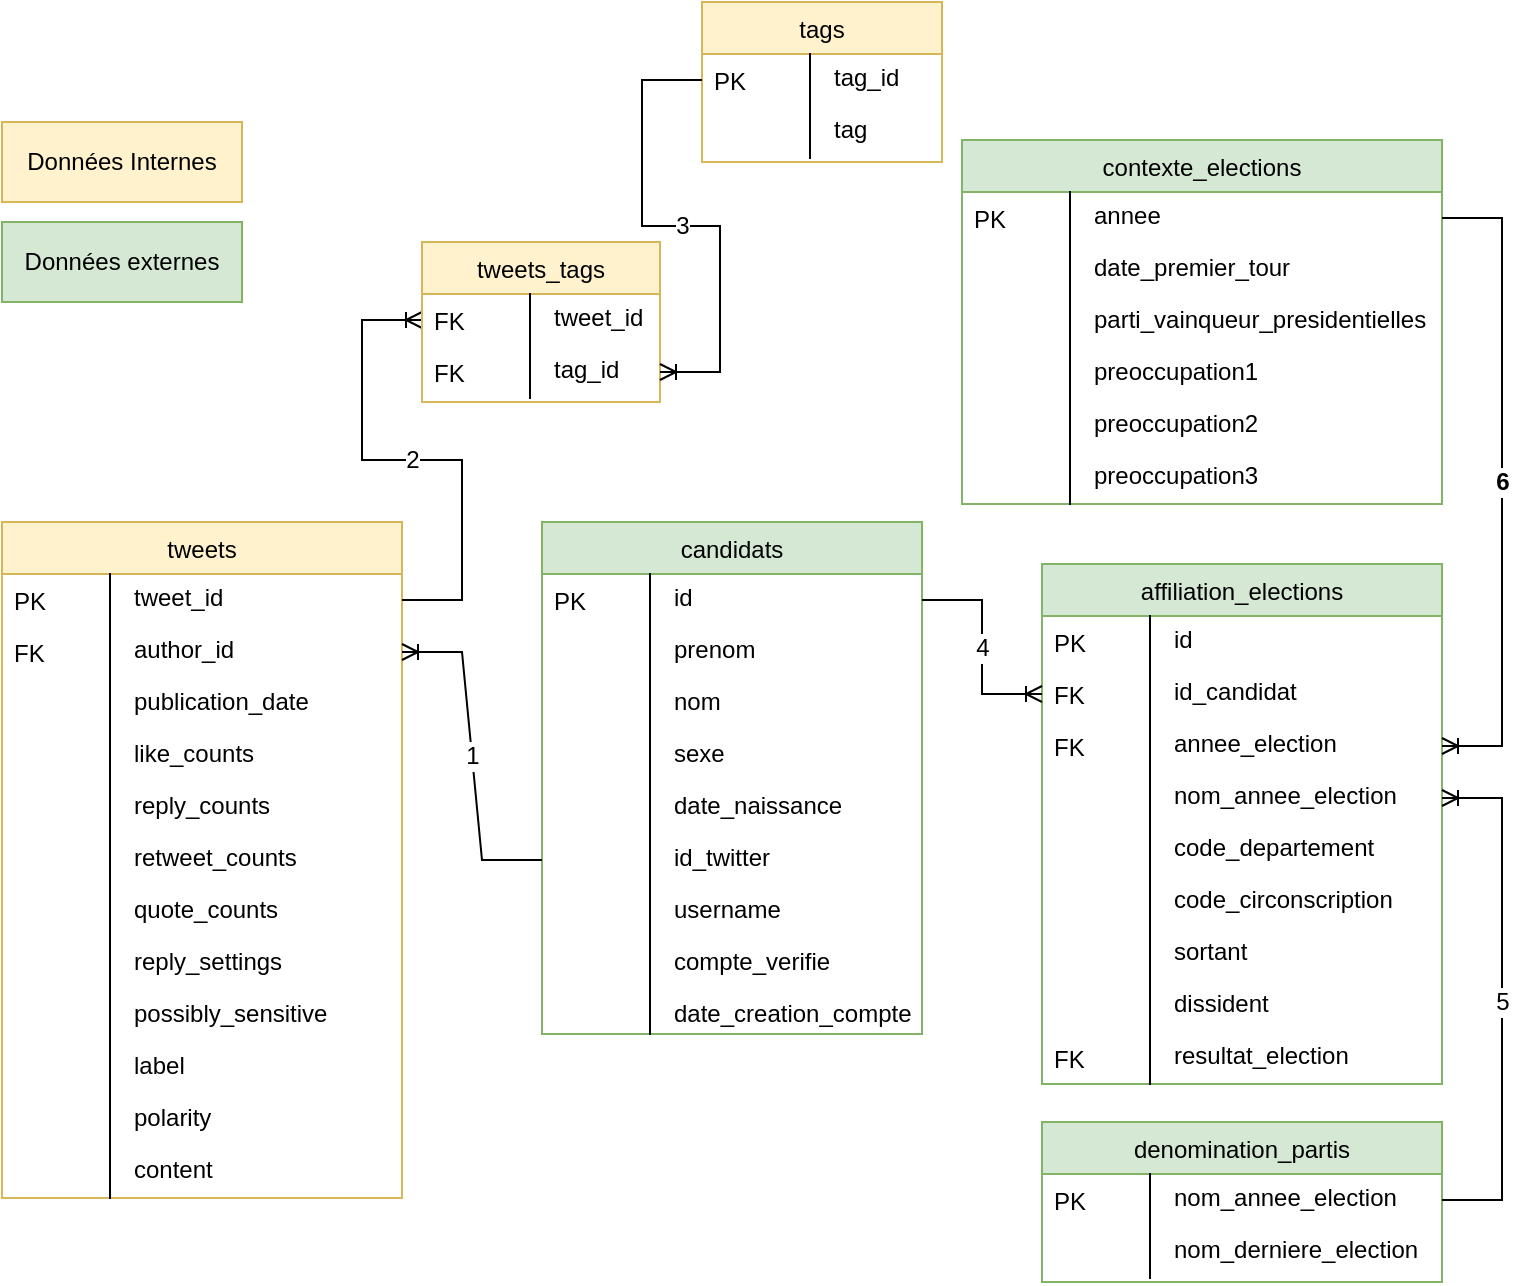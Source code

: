 <mxfile version="19.0.0" type="device"><diagram id="gZmpJJDGFXM-hv7QhCt9" name="Page-1"><mxGraphModel dx="1053" dy="1852" grid="1" gridSize="10" guides="1" tooltips="1" connect="1" arrows="1" fold="1" page="1" pageScale="1" pageWidth="827" pageHeight="1169" math="0" shadow="0"><root><mxCell id="0"/><mxCell id="1" parent="0"/><mxCell id="-HHAEvabnildJM7o3u7r-1" value="tweets" style="swimlane;fontStyle=0;childLayout=stackLayout;horizontal=1;startSize=26;fillColor=#fff2cc;horizontalStack=0;resizeParent=1;resizeLast=0;collapsible=1;marginBottom=0;swimlaneFillColor=default;align=center;strokeColor=#d6b656;" parent="1" vertex="1"><mxGeometry x="120" y="80" width="200" height="338" as="geometry"/></mxCell><mxCell id="-HHAEvabnildJM7o3u7r-2" value="tweet_id" style="shape=partialRectangle;top=0;left=0;right=0;bottom=0;align=left;verticalAlign=top;spacingTop=-2;fillColor=none;spacingLeft=64;spacingRight=4;overflow=hidden;rotatable=0;points=[[0,0.5],[1,0.5]];portConstraint=eastwest;dropTarget=0;" parent="-HHAEvabnildJM7o3u7r-1" vertex="1"><mxGeometry y="26" width="200" height="26" as="geometry"/></mxCell><mxCell id="-HHAEvabnildJM7o3u7r-3" value="PK" style="shape=partialRectangle;top=0;left=0;bottom=0;fillColor=none;align=left;verticalAlign=middle;spacingLeft=4;spacingRight=4;overflow=hidden;rotatable=180;points=[];portConstraint=eastwest;part=1;" parent="-HHAEvabnildJM7o3u7r-2" vertex="1" connectable="0"><mxGeometry width="54" height="26" as="geometry"/></mxCell><mxCell id="-HHAEvabnildJM7o3u7r-4" value="author_id" style="shape=partialRectangle;top=0;left=0;right=0;bottom=0;align=left;verticalAlign=top;spacingTop=-2;fillColor=none;spacingLeft=64;spacingRight=4;overflow=hidden;rotatable=0;points=[[0,0.5],[1,0.5]];portConstraint=eastwest;dropTarget=0;" parent="-HHAEvabnildJM7o3u7r-1" vertex="1"><mxGeometry y="52" width="200" height="26" as="geometry"/></mxCell><mxCell id="-HHAEvabnildJM7o3u7r-5" value="FK" style="shape=partialRectangle;top=0;left=0;bottom=0;fillColor=none;align=left;verticalAlign=middle;spacingLeft=4;spacingRight=4;overflow=hidden;rotatable=180;points=[];portConstraint=eastwest;part=1;" parent="-HHAEvabnildJM7o3u7r-4" vertex="1" connectable="0"><mxGeometry width="54" height="26" as="geometry"/></mxCell><mxCell id="-HHAEvabnildJM7o3u7r-6" value="publication_date" style="shape=partialRectangle;top=0;left=0;right=0;bottom=0;align=left;verticalAlign=top;spacingTop=-2;fillColor=none;spacingLeft=64;spacingRight=4;overflow=hidden;rotatable=0;points=[[0,0.5],[1,0.5]];portConstraint=eastwest;dropTarget=0;" parent="-HHAEvabnildJM7o3u7r-1" vertex="1"><mxGeometry y="78" width="200" height="26" as="geometry"/></mxCell><mxCell id="-HHAEvabnildJM7o3u7r-7" value="" style="shape=partialRectangle;top=0;left=0;bottom=0;fillColor=none;align=left;verticalAlign=middle;spacingLeft=4;spacingRight=4;overflow=hidden;rotatable=180;points=[];portConstraint=eastwest;part=1;" parent="-HHAEvabnildJM7o3u7r-6" vertex="1" connectable="0"><mxGeometry width="54" height="26" as="geometry"/></mxCell><mxCell id="-HHAEvabnildJM7o3u7r-8" value="like_counts" style="shape=partialRectangle;top=0;left=0;right=0;bottom=0;align=left;verticalAlign=top;spacingTop=-2;fillColor=none;spacingLeft=64;spacingRight=4;overflow=hidden;rotatable=0;points=[[0,0.5],[1,0.5]];portConstraint=eastwest;dropTarget=0;" parent="-HHAEvabnildJM7o3u7r-1" vertex="1"><mxGeometry y="104" width="200" height="26" as="geometry"/></mxCell><mxCell id="-HHAEvabnildJM7o3u7r-9" value="" style="shape=partialRectangle;top=0;left=0;bottom=0;fillColor=none;align=left;verticalAlign=middle;spacingLeft=4;spacingRight=4;overflow=hidden;rotatable=180;points=[];portConstraint=eastwest;part=1;" parent="-HHAEvabnildJM7o3u7r-8" vertex="1" connectable="0"><mxGeometry width="54" height="26" as="geometry"/></mxCell><mxCell id="-HHAEvabnildJM7o3u7r-10" value="reply_counts" style="shape=partialRectangle;top=0;left=0;right=0;bottom=0;align=left;verticalAlign=top;spacingTop=-2;fillColor=none;spacingLeft=64;spacingRight=4;overflow=hidden;rotatable=0;points=[[0,0.5],[1,0.5]];portConstraint=eastwest;dropTarget=0;" parent="-HHAEvabnildJM7o3u7r-1" vertex="1"><mxGeometry y="130" width="200" height="26" as="geometry"/></mxCell><mxCell id="-HHAEvabnildJM7o3u7r-11" value="" style="shape=partialRectangle;top=0;left=0;bottom=0;fillColor=none;align=left;verticalAlign=middle;spacingLeft=4;spacingRight=4;overflow=hidden;rotatable=180;points=[];portConstraint=eastwest;part=1;" parent="-HHAEvabnildJM7o3u7r-10" vertex="1" connectable="0"><mxGeometry width="54" height="26" as="geometry"/></mxCell><mxCell id="-HHAEvabnildJM7o3u7r-12" value="retweet_counts" style="shape=partialRectangle;top=0;left=0;right=0;bottom=0;align=left;verticalAlign=top;spacingTop=-2;fillColor=none;spacingLeft=64;spacingRight=4;overflow=hidden;rotatable=0;points=[[0,0.5],[1,0.5]];portConstraint=eastwest;dropTarget=0;" parent="-HHAEvabnildJM7o3u7r-1" vertex="1"><mxGeometry y="156" width="200" height="26" as="geometry"/></mxCell><mxCell id="-HHAEvabnildJM7o3u7r-13" value="" style="shape=partialRectangle;top=0;left=0;bottom=0;fillColor=none;align=left;verticalAlign=middle;spacingLeft=4;spacingRight=4;overflow=hidden;rotatable=180;points=[];portConstraint=eastwest;part=1;" parent="-HHAEvabnildJM7o3u7r-12" vertex="1" connectable="0"><mxGeometry width="54" height="26" as="geometry"/></mxCell><mxCell id="-HHAEvabnildJM7o3u7r-14" value="quote_counts" style="shape=partialRectangle;top=0;left=0;right=0;bottom=0;align=left;verticalAlign=top;spacingTop=-2;fillColor=none;spacingLeft=64;spacingRight=4;overflow=hidden;rotatable=0;points=[[0,0.5],[1,0.5]];portConstraint=eastwest;dropTarget=0;" parent="-HHAEvabnildJM7o3u7r-1" vertex="1"><mxGeometry y="182" width="200" height="26" as="geometry"/></mxCell><mxCell id="-HHAEvabnildJM7o3u7r-15" value="" style="shape=partialRectangle;top=0;left=0;bottom=0;fillColor=none;align=left;verticalAlign=middle;spacingLeft=4;spacingRight=4;overflow=hidden;rotatable=180;points=[];portConstraint=eastwest;part=1;" parent="-HHAEvabnildJM7o3u7r-14" vertex="1" connectable="0"><mxGeometry width="54" height="26" as="geometry"/></mxCell><mxCell id="-HHAEvabnildJM7o3u7r-18" value="reply_settings" style="shape=partialRectangle;top=0;left=0;right=0;bottom=0;align=left;verticalAlign=top;spacingTop=-2;fillColor=none;spacingLeft=64;spacingRight=4;overflow=hidden;rotatable=0;points=[[0,0.5],[1,0.5]];portConstraint=eastwest;dropTarget=0;" parent="-HHAEvabnildJM7o3u7r-1" vertex="1"><mxGeometry y="208" width="200" height="26" as="geometry"/></mxCell><mxCell id="-HHAEvabnildJM7o3u7r-19" value="" style="shape=partialRectangle;top=0;left=0;bottom=0;fillColor=none;align=left;verticalAlign=middle;spacingLeft=4;spacingRight=4;overflow=hidden;rotatable=180;points=[];portConstraint=eastwest;part=1;" parent="-HHAEvabnildJM7o3u7r-18" vertex="1" connectable="0"><mxGeometry width="54" height="26" as="geometry"/></mxCell><mxCell id="-HHAEvabnildJM7o3u7r-20" value="possibly_sensitive" style="shape=partialRectangle;top=0;left=0;right=0;bottom=0;align=left;verticalAlign=top;spacingTop=-2;fillColor=none;spacingLeft=64;spacingRight=4;overflow=hidden;rotatable=0;points=[[0,0.5],[1,0.5]];portConstraint=eastwest;dropTarget=0;" parent="-HHAEvabnildJM7o3u7r-1" vertex="1"><mxGeometry y="234" width="200" height="26" as="geometry"/></mxCell><mxCell id="-HHAEvabnildJM7o3u7r-21" value="" style="shape=partialRectangle;top=0;left=0;bottom=0;fillColor=none;align=left;verticalAlign=middle;spacingLeft=4;spacingRight=4;overflow=hidden;rotatable=180;points=[];portConstraint=eastwest;part=1;" parent="-HHAEvabnildJM7o3u7r-20" vertex="1" connectable="0"><mxGeometry width="54" height="26" as="geometry"/></mxCell><mxCell id="-HHAEvabnildJM7o3u7r-118" value="label" style="shape=partialRectangle;top=0;left=0;right=0;bottom=0;align=left;verticalAlign=top;spacingTop=-2;fillColor=none;spacingLeft=64;spacingRight=4;overflow=hidden;rotatable=0;points=[[0,0.5],[1,0.5]];portConstraint=eastwest;dropTarget=0;" parent="-HHAEvabnildJM7o3u7r-1" vertex="1"><mxGeometry y="260" width="200" height="26" as="geometry"/></mxCell><mxCell id="-HHAEvabnildJM7o3u7r-119" value="" style="shape=partialRectangle;top=0;left=0;bottom=0;fillColor=none;align=left;verticalAlign=middle;spacingLeft=4;spacingRight=4;overflow=hidden;rotatable=180;points=[];portConstraint=eastwest;part=1;" parent="-HHAEvabnildJM7o3u7r-118" vertex="1" connectable="0"><mxGeometry width="54" height="26" as="geometry"/></mxCell><mxCell id="-HHAEvabnildJM7o3u7r-120" value="polarity" style="shape=partialRectangle;top=0;left=0;right=0;bottom=0;align=left;verticalAlign=top;spacingTop=-2;fillColor=none;spacingLeft=64;spacingRight=4;overflow=hidden;rotatable=0;points=[[0,0.5],[1,0.5]];portConstraint=eastwest;dropTarget=0;" parent="-HHAEvabnildJM7o3u7r-1" vertex="1"><mxGeometry y="286" width="200" height="26" as="geometry"/></mxCell><mxCell id="-HHAEvabnildJM7o3u7r-121" value="" style="shape=partialRectangle;top=0;left=0;bottom=0;fillColor=none;align=left;verticalAlign=middle;spacingLeft=4;spacingRight=4;overflow=hidden;rotatable=180;points=[];portConstraint=eastwest;part=1;" parent="-HHAEvabnildJM7o3u7r-120" vertex="1" connectable="0"><mxGeometry width="54" height="26" as="geometry"/></mxCell><mxCell id="-HHAEvabnildJM7o3u7r-22" value="content" style="shape=partialRectangle;top=0;left=0;right=0;bottom=0;align=left;verticalAlign=top;spacingTop=-2;fillColor=none;spacingLeft=64;spacingRight=4;overflow=hidden;rotatable=0;points=[[0,0.5],[1,0.5]];portConstraint=eastwest;dropTarget=0;" parent="-HHAEvabnildJM7o3u7r-1" vertex="1"><mxGeometry y="312" width="200" height="26" as="geometry"/></mxCell><mxCell id="-HHAEvabnildJM7o3u7r-23" value="" style="shape=partialRectangle;top=0;left=0;bottom=0;fillColor=none;align=left;verticalAlign=middle;spacingLeft=4;spacingRight=4;overflow=hidden;rotatable=180;points=[];portConstraint=eastwest;part=1;" parent="-HHAEvabnildJM7o3u7r-22" vertex="1" connectable="0"><mxGeometry width="54" height="26" as="geometry"/></mxCell><mxCell id="-HHAEvabnildJM7o3u7r-28" value="candidats" style="swimlane;fontStyle=0;childLayout=stackLayout;horizontal=1;startSize=26;fillColor=#d5e8d4;horizontalStack=0;resizeParent=1;resizeLast=0;collapsible=1;marginBottom=0;swimlaneFillColor=default;align=center;strokeColor=#82b366;" parent="1" vertex="1"><mxGeometry x="390" y="80" width="190" height="256" as="geometry"/></mxCell><mxCell id="-HHAEvabnildJM7o3u7r-29" value="id" style="shape=partialRectangle;top=0;left=0;right=0;bottom=0;align=left;verticalAlign=top;spacingTop=-2;fillColor=none;spacingLeft=64;spacingRight=4;overflow=hidden;rotatable=0;points=[[0,0.5],[1,0.5]];portConstraint=eastwest;dropTarget=0;" parent="-HHAEvabnildJM7o3u7r-28" vertex="1"><mxGeometry y="26" width="190" height="26" as="geometry"/></mxCell><mxCell id="-HHAEvabnildJM7o3u7r-30" value="PK" style="shape=partialRectangle;top=0;left=0;bottom=0;fillColor=none;align=left;verticalAlign=middle;spacingLeft=4;spacingRight=4;overflow=hidden;rotatable=180;points=[];portConstraint=eastwest;part=1;" parent="-HHAEvabnildJM7o3u7r-29" vertex="1" connectable="0"><mxGeometry width="54" height="26" as="geometry"/></mxCell><mxCell id="CeOAtKirRvCpxo-HmoFq-11" value="prenom" style="shape=partialRectangle;top=0;left=0;right=0;bottom=0;align=left;verticalAlign=top;spacingTop=-2;fillColor=none;spacingLeft=64;spacingRight=4;overflow=hidden;rotatable=0;points=[[0,0.5],[1,0.5]];portConstraint=eastwest;dropTarget=0;" parent="-HHAEvabnildJM7o3u7r-28" vertex="1"><mxGeometry y="52" width="190" height="26" as="geometry"/></mxCell><mxCell id="CeOAtKirRvCpxo-HmoFq-12" value="" style="shape=partialRectangle;top=0;left=0;bottom=0;fillColor=none;align=left;verticalAlign=middle;spacingLeft=4;spacingRight=4;overflow=hidden;rotatable=180;points=[];portConstraint=eastwest;part=1;" parent="CeOAtKirRvCpxo-HmoFq-11" vertex="1" connectable="0"><mxGeometry width="54" height="26" as="geometry"/></mxCell><mxCell id="oTgP8dqSiIIOJi7NKKnp-2" value="nom" style="shape=partialRectangle;top=0;left=0;right=0;bottom=0;align=left;verticalAlign=top;spacingTop=-2;fillColor=none;spacingLeft=64;spacingRight=4;overflow=hidden;rotatable=0;points=[[0,0.5],[1,0.5]];portConstraint=eastwest;dropTarget=0;" parent="-HHAEvabnildJM7o3u7r-28" vertex="1"><mxGeometry y="78" width="190" height="26" as="geometry"/></mxCell><mxCell id="oTgP8dqSiIIOJi7NKKnp-3" value="" style="shape=partialRectangle;top=0;left=0;bottom=0;fillColor=none;align=left;verticalAlign=middle;spacingLeft=4;spacingRight=4;overflow=hidden;rotatable=180;points=[];portConstraint=eastwest;part=1;" parent="oTgP8dqSiIIOJi7NKKnp-2" vertex="1" connectable="0"><mxGeometry width="54" height="26" as="geometry"/></mxCell><mxCell id="S7j1dSpSR-jl9GaCNRvc-12" value="sexe" style="shape=partialRectangle;top=0;left=0;right=0;bottom=0;align=left;verticalAlign=top;spacingTop=-2;fillColor=none;spacingLeft=64;spacingRight=4;overflow=hidden;rotatable=0;points=[[0,0.5],[1,0.5]];portConstraint=eastwest;dropTarget=0;" vertex="1" parent="-HHAEvabnildJM7o3u7r-28"><mxGeometry y="104" width="190" height="26" as="geometry"/></mxCell><mxCell id="S7j1dSpSR-jl9GaCNRvc-13" value="" style="shape=partialRectangle;top=0;left=0;bottom=0;fillColor=none;align=left;verticalAlign=middle;spacingLeft=4;spacingRight=4;overflow=hidden;rotatable=180;points=[];portConstraint=eastwest;part=1;" vertex="1" connectable="0" parent="S7j1dSpSR-jl9GaCNRvc-12"><mxGeometry width="54" height="26" as="geometry"/></mxCell><mxCell id="CeOAtKirRvCpxo-HmoFq-9" value="date_naissance" style="shape=partialRectangle;top=0;left=0;right=0;bottom=0;align=left;verticalAlign=top;spacingTop=-2;fillColor=none;spacingLeft=64;spacingRight=4;overflow=hidden;rotatable=0;points=[[0,0.5],[1,0.5]];portConstraint=eastwest;dropTarget=0;" parent="-HHAEvabnildJM7o3u7r-28" vertex="1"><mxGeometry y="130" width="190" height="26" as="geometry"/></mxCell><mxCell id="CeOAtKirRvCpxo-HmoFq-10" value="" style="shape=partialRectangle;top=0;left=0;bottom=0;fillColor=none;align=left;verticalAlign=middle;spacingLeft=4;spacingRight=4;overflow=hidden;rotatable=180;points=[];portConstraint=eastwest;part=1;" parent="CeOAtKirRvCpxo-HmoFq-9" vertex="1" connectable="0"><mxGeometry width="54" height="26" as="geometry"/></mxCell><mxCell id="CeOAtKirRvCpxo-HmoFq-1" value="id_twitter" style="shape=partialRectangle;top=0;left=0;right=0;bottom=0;align=left;verticalAlign=top;spacingTop=-2;fillColor=none;spacingLeft=64;spacingRight=4;overflow=hidden;rotatable=0;points=[[0,0.5],[1,0.5]];portConstraint=eastwest;dropTarget=0;" parent="-HHAEvabnildJM7o3u7r-28" vertex="1"><mxGeometry y="156" width="190" height="26" as="geometry"/></mxCell><mxCell id="CeOAtKirRvCpxo-HmoFq-2" value="" style="shape=partialRectangle;top=0;left=0;bottom=0;fillColor=none;align=left;verticalAlign=middle;spacingLeft=4;spacingRight=4;overflow=hidden;rotatable=180;points=[];portConstraint=eastwest;part=1;" parent="CeOAtKirRvCpxo-HmoFq-1" vertex="1" connectable="0"><mxGeometry width="54" height="26" as="geometry"/></mxCell><mxCell id="-HHAEvabnildJM7o3u7r-31" value="username" style="shape=partialRectangle;top=0;left=0;right=0;bottom=0;align=left;verticalAlign=top;spacingTop=-2;fillColor=none;spacingLeft=64;spacingRight=4;overflow=hidden;rotatable=0;points=[[0,0.5],[1,0.5]];portConstraint=eastwest;dropTarget=0;" parent="-HHAEvabnildJM7o3u7r-28" vertex="1"><mxGeometry y="182" width="190" height="26" as="geometry"/></mxCell><mxCell id="-HHAEvabnildJM7o3u7r-32" value="" style="shape=partialRectangle;top=0;left=0;bottom=0;fillColor=none;align=left;verticalAlign=middle;spacingLeft=4;spacingRight=4;overflow=hidden;rotatable=180;points=[];portConstraint=eastwest;part=1;" parent="-HHAEvabnildJM7o3u7r-31" vertex="1" connectable="0"><mxGeometry width="54" height="26" as="geometry"/></mxCell><mxCell id="-HHAEvabnildJM7o3u7r-114" value="compte_verifie" style="shape=partialRectangle;top=0;left=0;right=0;bottom=0;align=left;verticalAlign=top;spacingTop=-2;fillColor=none;spacingLeft=64;spacingRight=4;overflow=hidden;rotatable=0;points=[[0,0.5],[1,0.5]];portConstraint=eastwest;dropTarget=0;" parent="-HHAEvabnildJM7o3u7r-28" vertex="1"><mxGeometry y="208" width="190" height="26" as="geometry"/></mxCell><mxCell id="-HHAEvabnildJM7o3u7r-115" value="" style="shape=partialRectangle;top=0;left=0;bottom=0;fillColor=none;align=left;verticalAlign=middle;spacingLeft=4;spacingRight=4;overflow=hidden;rotatable=180;points=[];portConstraint=eastwest;part=1;" parent="-HHAEvabnildJM7o3u7r-114" vertex="1" connectable="0"><mxGeometry width="54" height="26" as="geometry"/></mxCell><mxCell id="-HHAEvabnildJM7o3u7r-116" value="date_creation_compte" style="shape=partialRectangle;top=0;left=0;right=0;bottom=0;align=left;verticalAlign=top;spacingTop=-2;fillColor=none;spacingLeft=64;spacingRight=4;overflow=hidden;rotatable=0;points=[[0,0.5],[1,0.5]];portConstraint=eastwest;dropTarget=0;" parent="-HHAEvabnildJM7o3u7r-28" vertex="1"><mxGeometry y="234" width="190" height="22" as="geometry"/></mxCell><mxCell id="-HHAEvabnildJM7o3u7r-117" value="" style="shape=partialRectangle;top=0;left=0;bottom=0;fillColor=none;align=left;verticalAlign=middle;spacingLeft=4;spacingRight=4;overflow=hidden;rotatable=180;points=[];portConstraint=eastwest;part=1;" parent="-HHAEvabnildJM7o3u7r-116" vertex="1" connectable="0"><mxGeometry width="54" height="22" as="geometry"/></mxCell><mxCell id="-HHAEvabnildJM7o3u7r-83" style="edgeStyle=orthogonalEdgeStyle;rounded=0;orthogonalLoop=1;jettySize=auto;html=1;exitX=1;exitY=0.5;exitDx=0;exitDy=0;" parent="-HHAEvabnildJM7o3u7r-28" edge="1"><mxGeometry relative="1" as="geometry"><mxPoint x="160" y="117" as="sourcePoint"/><mxPoint x="160" y="117" as="targetPoint"/></mxGeometry></mxCell><mxCell id="-HHAEvabnildJM7o3u7r-44" value="1" style="edgeStyle=entityRelationEdgeStyle;fontSize=12;html=1;endArrow=ERoneToMany;rounded=0;entryX=1;entryY=0.5;entryDx=0;entryDy=0;exitX=0;exitY=0.5;exitDx=0;exitDy=0;" parent="1" source="CeOAtKirRvCpxo-HmoFq-1" target="-HHAEvabnildJM7o3u7r-4" edge="1"><mxGeometry width="100" height="100" relative="1" as="geometry"><mxPoint x="360" y="380" as="sourcePoint"/><mxPoint x="460" y="280" as="targetPoint"/></mxGeometry></mxCell><mxCell id="-HHAEvabnildJM7o3u7r-69" value="affiliation_elections" style="swimlane;fontStyle=0;childLayout=stackLayout;horizontal=1;startSize=26;fillColor=#d5e8d4;horizontalStack=0;resizeParent=1;resizeLast=0;collapsible=1;marginBottom=0;swimlaneFillColor=default;align=center;strokeColor=#82b366;" parent="1" vertex="1"><mxGeometry x="640" y="101" width="200" height="260" as="geometry"/></mxCell><mxCell id="-HHAEvabnildJM7o3u7r-70" value="id" style="shape=partialRectangle;top=0;left=0;right=0;bottom=0;align=left;verticalAlign=top;spacingTop=-2;fillColor=none;spacingLeft=64;spacingRight=4;overflow=hidden;rotatable=0;points=[[0,0.5],[1,0.5]];portConstraint=eastwest;dropTarget=0;" parent="-HHAEvabnildJM7o3u7r-69" vertex="1"><mxGeometry y="26" width="200" height="26" as="geometry"/></mxCell><mxCell id="-HHAEvabnildJM7o3u7r-71" value="PK" style="shape=partialRectangle;top=0;left=0;bottom=0;fillColor=none;align=left;verticalAlign=middle;spacingLeft=4;spacingRight=4;overflow=hidden;rotatable=180;points=[];portConstraint=eastwest;part=1;" parent="-HHAEvabnildJM7o3u7r-70" vertex="1" connectable="0"><mxGeometry width="54" height="26" as="geometry"/></mxCell><mxCell id="-HHAEvabnildJM7o3u7r-72" value="id_candidat" style="shape=partialRectangle;top=0;left=0;right=0;bottom=0;align=left;verticalAlign=top;spacingTop=-2;fillColor=none;spacingLeft=64;spacingRight=4;overflow=hidden;rotatable=0;points=[[0,0.5],[1,0.5]];portConstraint=eastwest;dropTarget=0;" parent="-HHAEvabnildJM7o3u7r-69" vertex="1"><mxGeometry y="52" width="200" height="26" as="geometry"/></mxCell><mxCell id="-HHAEvabnildJM7o3u7r-73" value="FK" style="shape=partialRectangle;top=0;left=0;bottom=0;fillColor=none;align=left;verticalAlign=middle;spacingLeft=4;spacingRight=4;overflow=hidden;rotatable=180;points=[];portConstraint=eastwest;part=1;" parent="-HHAEvabnildJM7o3u7r-72" vertex="1" connectable="0"><mxGeometry width="54" height="26" as="geometry"/></mxCell><mxCell id="-HHAEvabnildJM7o3u7r-74" value="annee_election" style="shape=partialRectangle;top=0;left=0;right=0;bottom=0;align=left;verticalAlign=top;spacingTop=-2;fillColor=none;spacingLeft=64;spacingRight=4;overflow=hidden;rotatable=0;points=[[0,0.5],[1,0.5]];portConstraint=eastwest;dropTarget=0;" parent="-HHAEvabnildJM7o3u7r-69" vertex="1"><mxGeometry y="78" width="200" height="26" as="geometry"/></mxCell><mxCell id="-HHAEvabnildJM7o3u7r-75" value="FK" style="shape=partialRectangle;top=0;left=0;bottom=0;fillColor=none;align=left;verticalAlign=middle;spacingLeft=4;spacingRight=4;overflow=hidden;rotatable=180;points=[];portConstraint=eastwest;part=1;" parent="-HHAEvabnildJM7o3u7r-74" vertex="1" connectable="0"><mxGeometry width="54" height="26" as="geometry"/></mxCell><mxCell id="C-6P-gyf4sPnkPhh2jzl-78" value="nom_annee_election" style="shape=partialRectangle;top=0;left=0;right=0;bottom=0;align=left;verticalAlign=top;spacingTop=-2;fillColor=none;spacingLeft=64;spacingRight=4;overflow=hidden;rotatable=0;points=[[0,0.5],[1,0.5]];portConstraint=eastwest;dropTarget=0;" parent="-HHAEvabnildJM7o3u7r-69" vertex="1"><mxGeometry y="104" width="200" height="26" as="geometry"/></mxCell><mxCell id="C-6P-gyf4sPnkPhh2jzl-79" value="" style="shape=partialRectangle;top=0;left=0;bottom=0;fillColor=none;align=left;verticalAlign=middle;spacingLeft=4;spacingRight=4;overflow=hidden;rotatable=180;points=[];portConstraint=eastwest;part=1;" parent="C-6P-gyf4sPnkPhh2jzl-78" vertex="1" connectable="0"><mxGeometry width="54" height="26" as="geometry"/></mxCell><mxCell id="oTgP8dqSiIIOJi7NKKnp-5" value="code_departement" style="shape=partialRectangle;top=0;left=0;right=0;bottom=0;align=left;verticalAlign=top;spacingTop=-2;fillColor=none;spacingLeft=64;spacingRight=4;overflow=hidden;rotatable=0;points=[[0,0.5],[1,0.5]];portConstraint=eastwest;dropTarget=0;" parent="-HHAEvabnildJM7o3u7r-69" vertex="1"><mxGeometry y="130" width="200" height="26" as="geometry"/></mxCell><mxCell id="oTgP8dqSiIIOJi7NKKnp-6" value="" style="shape=partialRectangle;top=0;left=0;bottom=0;fillColor=none;align=left;verticalAlign=middle;spacingLeft=4;spacingRight=4;overflow=hidden;rotatable=180;points=[];portConstraint=eastwest;part=1;" parent="oTgP8dqSiIIOJi7NKKnp-5" vertex="1" connectable="0"><mxGeometry width="54" height="26" as="geometry"/></mxCell><mxCell id="CeOAtKirRvCpxo-HmoFq-3" value="code_circonscription" style="shape=partialRectangle;top=0;left=0;right=0;bottom=0;align=left;verticalAlign=top;spacingTop=-2;fillColor=none;spacingLeft=64;spacingRight=4;overflow=hidden;rotatable=0;points=[[0,0.5],[1,0.5]];portConstraint=eastwest;dropTarget=0;" parent="-HHAEvabnildJM7o3u7r-69" vertex="1"><mxGeometry y="156" width="200" height="26" as="geometry"/></mxCell><mxCell id="CeOAtKirRvCpxo-HmoFq-4" value="" style="shape=partialRectangle;top=0;left=0;bottom=0;fillColor=none;align=left;verticalAlign=middle;spacingLeft=4;spacingRight=4;overflow=hidden;rotatable=180;points=[];portConstraint=eastwest;part=1;" parent="CeOAtKirRvCpxo-HmoFq-3" vertex="1" connectable="0"><mxGeometry width="54" height="26" as="geometry"/></mxCell><mxCell id="CeOAtKirRvCpxo-HmoFq-6" value="sortant" style="shape=partialRectangle;top=0;left=0;right=0;bottom=0;align=left;verticalAlign=top;spacingTop=-2;fillColor=none;spacingLeft=64;spacingRight=4;overflow=hidden;rotatable=0;points=[[0,0.5],[1,0.5]];portConstraint=eastwest;dropTarget=0;" parent="-HHAEvabnildJM7o3u7r-69" vertex="1"><mxGeometry y="182" width="200" height="26" as="geometry"/></mxCell><mxCell id="CeOAtKirRvCpxo-HmoFq-7" value="" style="shape=partialRectangle;top=0;left=0;bottom=0;fillColor=none;align=left;verticalAlign=middle;spacingLeft=4;spacingRight=4;overflow=hidden;rotatable=180;points=[];portConstraint=eastwest;part=1;" parent="CeOAtKirRvCpxo-HmoFq-6" vertex="1" connectable="0"><mxGeometry width="54" height="26" as="geometry"/></mxCell><mxCell id="oTgP8dqSiIIOJi7NKKnp-10" value="dissident" style="shape=partialRectangle;top=0;left=0;right=0;bottom=0;align=left;verticalAlign=top;spacingTop=-2;fillColor=none;spacingLeft=64;spacingRight=4;overflow=hidden;rotatable=0;points=[[0,0.5],[1,0.5]];portConstraint=eastwest;dropTarget=0;" parent="-HHAEvabnildJM7o3u7r-69" vertex="1"><mxGeometry y="208" width="200" height="26" as="geometry"/></mxCell><mxCell id="oTgP8dqSiIIOJi7NKKnp-11" value="" style="shape=partialRectangle;top=0;left=0;bottom=0;fillColor=none;align=left;verticalAlign=middle;spacingLeft=4;spacingRight=4;overflow=hidden;rotatable=180;points=[];portConstraint=eastwest;part=1;" parent="oTgP8dqSiIIOJi7NKKnp-10" vertex="1" connectable="0"><mxGeometry width="54" height="26" as="geometry"/></mxCell><mxCell id="C-6P-gyf4sPnkPhh2jzl-57" value="resultat_election" style="shape=partialRectangle;top=0;left=0;right=0;bottom=0;align=left;verticalAlign=top;spacingTop=-2;fillColor=none;spacingLeft=64;spacingRight=4;overflow=hidden;rotatable=0;points=[[0,0.5],[1,0.5]];portConstraint=eastwest;dropTarget=0;" parent="-HHAEvabnildJM7o3u7r-69" vertex="1"><mxGeometry y="234" width="200" height="26" as="geometry"/></mxCell><mxCell id="C-6P-gyf4sPnkPhh2jzl-58" value="FK" style="shape=partialRectangle;top=0;left=0;bottom=0;fillColor=none;align=left;verticalAlign=middle;spacingLeft=4;spacingRight=4;overflow=hidden;rotatable=180;points=[];portConstraint=eastwest;part=1;" parent="C-6P-gyf4sPnkPhh2jzl-57" vertex="1" connectable="0"><mxGeometry width="54" height="26" as="geometry"/></mxCell><mxCell id="-HHAEvabnildJM7o3u7r-86" value="4" style="edgeStyle=entityRelationEdgeStyle;fontSize=12;html=1;endArrow=ERoneToMany;rounded=0;exitX=1;exitY=0.5;exitDx=0;exitDy=0;entryX=0;entryY=0.5;entryDx=0;entryDy=0;" parent="1" source="-HHAEvabnildJM7o3u7r-29" target="-HHAEvabnildJM7o3u7r-72" edge="1"><mxGeometry width="100" height="100" relative="1" as="geometry"><mxPoint x="610" y="290" as="sourcePoint"/><mxPoint x="710" y="190" as="targetPoint"/></mxGeometry></mxCell><mxCell id="-HHAEvabnildJM7o3u7r-87" value="tags" style="swimlane;fontStyle=0;childLayout=stackLayout;horizontal=1;startSize=26;fillColor=#fff2cc;horizontalStack=0;resizeParent=1;resizeLast=0;collapsible=1;marginBottom=0;swimlaneFillColor=default;align=center;strokeColor=#d6b656;" parent="1" vertex="1"><mxGeometry x="470" y="-180" width="120" height="80" as="geometry"/></mxCell><mxCell id="-HHAEvabnildJM7o3u7r-88" value="tag_id" style="shape=partialRectangle;top=0;left=0;right=0;bottom=0;align=left;verticalAlign=top;spacingTop=-2;fillColor=none;spacingLeft=64;spacingRight=4;overflow=hidden;rotatable=0;points=[[0,0.5],[1,0.5]];portConstraint=eastwest;dropTarget=0;" parent="-HHAEvabnildJM7o3u7r-87" vertex="1"><mxGeometry y="26" width="120" height="26" as="geometry"/></mxCell><mxCell id="-HHAEvabnildJM7o3u7r-89" value="PK" style="shape=partialRectangle;top=0;left=0;bottom=0;fillColor=none;align=left;verticalAlign=middle;spacingLeft=4;spacingRight=4;overflow=hidden;rotatable=180;points=[];portConstraint=eastwest;part=1;" parent="-HHAEvabnildJM7o3u7r-88" vertex="1" connectable="0"><mxGeometry width="54" height="26" as="geometry"/></mxCell><mxCell id="-HHAEvabnildJM7o3u7r-92" value="tag" style="shape=partialRectangle;top=0;left=0;right=0;bottom=0;align=left;verticalAlign=top;spacingTop=-2;fillColor=none;spacingLeft=64;spacingRight=4;overflow=hidden;rotatable=0;points=[[0,0.5],[1,0.5]];portConstraint=eastwest;dropTarget=0;" parent="-HHAEvabnildJM7o3u7r-87" vertex="1"><mxGeometry y="52" width="120" height="26" as="geometry"/></mxCell><mxCell id="-HHAEvabnildJM7o3u7r-93" value="" style="shape=partialRectangle;top=0;left=0;bottom=0;fillColor=none;align=left;verticalAlign=middle;spacingLeft=4;spacingRight=4;overflow=hidden;rotatable=180;points=[];portConstraint=eastwest;part=1;" parent="-HHAEvabnildJM7o3u7r-92" vertex="1" connectable="0"><mxGeometry width="54" height="26" as="geometry"/></mxCell><mxCell id="-HHAEvabnildJM7o3u7r-94" value="2" style="edgeStyle=entityRelationEdgeStyle;fontSize=12;html=1;endArrow=ERoneToMany;rounded=0;exitX=1;exitY=0.5;exitDx=0;exitDy=0;entryX=0;entryY=0.5;entryDx=0;entryDy=0;" parent="1" source="-HHAEvabnildJM7o3u7r-2" target="C-6P-gyf4sPnkPhh2jzl-91" edge="1"><mxGeometry width="100" height="100" relative="1" as="geometry"><mxPoint x="360" y="440" as="sourcePoint"/><mxPoint x="420" y="205" as="targetPoint"/></mxGeometry></mxCell><mxCell id="C-6P-gyf4sPnkPhh2jzl-67" value="denomination_partis" style="swimlane;fontStyle=0;childLayout=stackLayout;horizontal=1;startSize=26;fillColor=#d5e8d4;horizontalStack=0;resizeParent=1;resizeLast=0;collapsible=1;marginBottom=0;swimlaneFillColor=default;align=center;strokeColor=#82b366;" parent="1" vertex="1"><mxGeometry x="640" y="380" width="200" height="80" as="geometry"/></mxCell><mxCell id="C-6P-gyf4sPnkPhh2jzl-68" value="nom_annee_election" style="shape=partialRectangle;top=0;left=0;right=0;bottom=0;align=left;verticalAlign=top;spacingTop=-2;fillColor=none;spacingLeft=64;spacingRight=4;overflow=hidden;rotatable=0;points=[[0,0.5],[1,0.5]];portConstraint=eastwest;dropTarget=0;" parent="C-6P-gyf4sPnkPhh2jzl-67" vertex="1"><mxGeometry y="26" width="200" height="26" as="geometry"/></mxCell><mxCell id="C-6P-gyf4sPnkPhh2jzl-69" value="PK" style="shape=partialRectangle;top=0;left=0;bottom=0;fillColor=none;align=left;verticalAlign=middle;spacingLeft=4;spacingRight=4;overflow=hidden;rotatable=180;points=[];portConstraint=eastwest;part=1;" parent="C-6P-gyf4sPnkPhh2jzl-68" vertex="1" connectable="0"><mxGeometry width="54" height="26" as="geometry"/></mxCell><mxCell id="C-6P-gyf4sPnkPhh2jzl-70" value="nom_derniere_election" style="shape=partialRectangle;top=0;left=0;right=0;bottom=0;align=left;verticalAlign=top;spacingTop=-2;fillColor=none;spacingLeft=64;spacingRight=4;overflow=hidden;rotatable=0;points=[[0,0.5],[1,0.5]];portConstraint=eastwest;dropTarget=0;" parent="C-6P-gyf4sPnkPhh2jzl-67" vertex="1"><mxGeometry y="52" width="200" height="26" as="geometry"/></mxCell><mxCell id="C-6P-gyf4sPnkPhh2jzl-71" value="" style="shape=partialRectangle;top=0;left=0;bottom=0;fillColor=none;align=left;verticalAlign=middle;spacingLeft=4;spacingRight=4;overflow=hidden;rotatable=180;points=[];portConstraint=eastwest;part=1;" parent="C-6P-gyf4sPnkPhh2jzl-70" vertex="1" connectable="0"><mxGeometry width="54" height="26" as="geometry"/></mxCell><mxCell id="C-6P-gyf4sPnkPhh2jzl-74" value="5" style="edgeStyle=entityRelationEdgeStyle;fontSize=12;html=1;endArrow=ERoneToMany;rounded=0;exitX=1;exitY=0.5;exitDx=0;exitDy=0;" parent="1" source="C-6P-gyf4sPnkPhh2jzl-68" target="C-6P-gyf4sPnkPhh2jzl-78" edge="1"><mxGeometry x="-0.011" width="100" height="100" relative="1" as="geometry"><mxPoint x="590" y="500" as="sourcePoint"/><mxPoint x="920" y="230" as="targetPoint"/><mxPoint as="offset"/></mxGeometry></mxCell><mxCell id="C-6P-gyf4sPnkPhh2jzl-80" value="contexte_elections" style="swimlane;fontStyle=0;childLayout=stackLayout;horizontal=1;startSize=26;fillColor=#d5e8d4;horizontalStack=0;resizeParent=1;resizeLast=0;collapsible=1;marginBottom=0;swimlaneFillColor=default;align=center;strokeColor=#82b366;" parent="1" vertex="1"><mxGeometry x="600" y="-111" width="240" height="182" as="geometry"/></mxCell><mxCell id="C-6P-gyf4sPnkPhh2jzl-85" value="annee" style="shape=partialRectangle;top=0;left=0;right=0;bottom=0;align=left;verticalAlign=top;spacingTop=-2;fillColor=none;spacingLeft=64;spacingRight=4;overflow=hidden;rotatable=0;points=[[0,0.5],[1,0.5]];portConstraint=eastwest;dropTarget=0;" parent="C-6P-gyf4sPnkPhh2jzl-80" vertex="1"><mxGeometry y="26" width="240" height="26" as="geometry"/></mxCell><mxCell id="C-6P-gyf4sPnkPhh2jzl-86" value="PK" style="shape=partialRectangle;top=0;left=0;bottom=0;fillColor=none;align=left;verticalAlign=middle;spacingLeft=4;spacingRight=4;overflow=hidden;rotatable=180;points=[];portConstraint=eastwest;part=1;" parent="C-6P-gyf4sPnkPhh2jzl-85" vertex="1" connectable="0"><mxGeometry width="54" height="26" as="geometry"/></mxCell><mxCell id="Z7zD-AgeG4SARbG5F-Zn-1" value="date_premier_tour" style="shape=partialRectangle;top=0;left=0;right=0;bottom=0;align=left;verticalAlign=top;spacingTop=-2;fillColor=none;spacingLeft=64;spacingRight=4;overflow=hidden;rotatable=0;points=[[0,0.5],[1,0.5]];portConstraint=eastwest;dropTarget=0;" parent="C-6P-gyf4sPnkPhh2jzl-80" vertex="1"><mxGeometry y="52" width="240" height="26" as="geometry"/></mxCell><mxCell id="Z7zD-AgeG4SARbG5F-Zn-2" value="" style="shape=partialRectangle;top=0;left=0;bottom=0;fillColor=none;align=left;verticalAlign=middle;spacingLeft=4;spacingRight=4;overflow=hidden;rotatable=180;points=[];portConstraint=eastwest;part=1;" parent="Z7zD-AgeG4SARbG5F-Zn-1" vertex="1" connectable="0"><mxGeometry width="54" height="26" as="geometry"/></mxCell><mxCell id="C-6P-gyf4sPnkPhh2jzl-83" value="parti_vainqueur_presidentielles" style="shape=partialRectangle;top=0;left=0;right=0;bottom=0;align=left;verticalAlign=top;spacingTop=-2;fillColor=none;spacingLeft=64;spacingRight=4;overflow=hidden;rotatable=0;points=[[0,0.5],[1,0.5]];portConstraint=eastwest;dropTarget=0;" parent="C-6P-gyf4sPnkPhh2jzl-80" vertex="1"><mxGeometry y="78" width="240" height="26" as="geometry"/></mxCell><mxCell id="C-6P-gyf4sPnkPhh2jzl-84" value="" style="shape=partialRectangle;top=0;left=0;bottom=0;fillColor=none;align=left;verticalAlign=middle;spacingLeft=4;spacingRight=4;overflow=hidden;rotatable=180;points=[];portConstraint=eastwest;part=1;" parent="C-6P-gyf4sPnkPhh2jzl-83" vertex="1" connectable="0"><mxGeometry width="54" height="26" as="geometry"/></mxCell><mxCell id="Z7zD-AgeG4SARbG5F-Zn-3" value="preoccupation1" style="shape=partialRectangle;top=0;left=0;right=0;bottom=0;align=left;verticalAlign=top;spacingTop=-2;fillColor=none;spacingLeft=64;spacingRight=4;overflow=hidden;rotatable=0;points=[[0,0.5],[1,0.5]];portConstraint=eastwest;dropTarget=0;" parent="C-6P-gyf4sPnkPhh2jzl-80" vertex="1"><mxGeometry y="104" width="240" height="26" as="geometry"/></mxCell><mxCell id="Z7zD-AgeG4SARbG5F-Zn-4" value="" style="shape=partialRectangle;top=0;left=0;bottom=0;fillColor=none;align=left;verticalAlign=middle;spacingLeft=4;spacingRight=4;overflow=hidden;rotatable=180;points=[];portConstraint=eastwest;part=1;" parent="Z7zD-AgeG4SARbG5F-Zn-3" vertex="1" connectable="0"><mxGeometry width="54" height="26" as="geometry"/></mxCell><mxCell id="Z7zD-AgeG4SARbG5F-Zn-5" value="preoccupation2" style="shape=partialRectangle;top=0;left=0;right=0;bottom=0;align=left;verticalAlign=top;spacingTop=-2;fillColor=none;spacingLeft=64;spacingRight=4;overflow=hidden;rotatable=0;points=[[0,0.5],[1,0.5]];portConstraint=eastwest;dropTarget=0;" parent="C-6P-gyf4sPnkPhh2jzl-80" vertex="1"><mxGeometry y="130" width="240" height="26" as="geometry"/></mxCell><mxCell id="Z7zD-AgeG4SARbG5F-Zn-6" value="" style="shape=partialRectangle;top=0;left=0;bottom=0;fillColor=none;align=left;verticalAlign=middle;spacingLeft=4;spacingRight=4;overflow=hidden;rotatable=180;points=[];portConstraint=eastwest;part=1;" parent="Z7zD-AgeG4SARbG5F-Zn-5" vertex="1" connectable="0"><mxGeometry width="54" height="26" as="geometry"/></mxCell><mxCell id="Z7zD-AgeG4SARbG5F-Zn-7" value="preoccupation3" style="shape=partialRectangle;top=0;left=0;right=0;bottom=0;align=left;verticalAlign=top;spacingTop=-2;fillColor=none;spacingLeft=64;spacingRight=4;overflow=hidden;rotatable=0;points=[[0,0.5],[1,0.5]];portConstraint=eastwest;dropTarget=0;" parent="C-6P-gyf4sPnkPhh2jzl-80" vertex="1"><mxGeometry y="156" width="240" height="26" as="geometry"/></mxCell><mxCell id="Z7zD-AgeG4SARbG5F-Zn-8" value="" style="shape=partialRectangle;top=0;left=0;bottom=0;fillColor=none;align=left;verticalAlign=middle;spacingLeft=4;spacingRight=4;overflow=hidden;rotatable=180;points=[];portConstraint=eastwest;part=1;" parent="Z7zD-AgeG4SARbG5F-Zn-7" vertex="1" connectable="0"><mxGeometry width="54" height="26" as="geometry"/></mxCell><mxCell id="C-6P-gyf4sPnkPhh2jzl-90" value="tweets_tags" style="swimlane;fontStyle=0;childLayout=stackLayout;horizontal=1;startSize=26;fillColor=#fff2cc;horizontalStack=0;resizeParent=1;resizeLast=0;collapsible=1;marginBottom=0;swimlaneFillColor=default;align=center;strokeColor=#d6b656;" parent="1" vertex="1"><mxGeometry x="330" y="-60" width="119" height="80" as="geometry"/></mxCell><mxCell id="C-6P-gyf4sPnkPhh2jzl-91" value="tweet_id" style="shape=partialRectangle;top=0;left=0;right=0;bottom=0;align=left;verticalAlign=top;spacingTop=-2;fillColor=none;spacingLeft=64;spacingRight=4;overflow=hidden;rotatable=0;points=[[0,0.5],[1,0.5]];portConstraint=eastwest;dropTarget=0;" parent="C-6P-gyf4sPnkPhh2jzl-90" vertex="1"><mxGeometry y="26" width="119" height="26" as="geometry"/></mxCell><mxCell id="C-6P-gyf4sPnkPhh2jzl-92" value="FK" style="shape=partialRectangle;top=0;left=0;bottom=0;fillColor=none;align=left;verticalAlign=middle;spacingLeft=4;spacingRight=4;overflow=hidden;rotatable=180;points=[];portConstraint=eastwest;part=1;" parent="C-6P-gyf4sPnkPhh2jzl-91" vertex="1" connectable="0"><mxGeometry width="54" height="26" as="geometry"/></mxCell><mxCell id="C-6P-gyf4sPnkPhh2jzl-93" value="tag_id" style="shape=partialRectangle;top=0;left=0;right=0;bottom=0;align=left;verticalAlign=top;spacingTop=-2;fillColor=none;spacingLeft=64;spacingRight=4;overflow=hidden;rotatable=0;points=[[0,0.5],[1,0.5]];portConstraint=eastwest;dropTarget=0;" parent="C-6P-gyf4sPnkPhh2jzl-90" vertex="1"><mxGeometry y="52" width="119" height="26" as="geometry"/></mxCell><mxCell id="C-6P-gyf4sPnkPhh2jzl-94" value="FK" style="shape=partialRectangle;top=0;left=0;bottom=0;fillColor=none;align=left;verticalAlign=middle;spacingLeft=4;spacingRight=4;overflow=hidden;rotatable=180;points=[];portConstraint=eastwest;part=1;" parent="C-6P-gyf4sPnkPhh2jzl-93" vertex="1" connectable="0"><mxGeometry width="54" height="26" as="geometry"/></mxCell><mxCell id="C-6P-gyf4sPnkPhh2jzl-99" value="3" style="edgeStyle=entityRelationEdgeStyle;fontSize=12;html=1;endArrow=ERoneToMany;rounded=0;exitX=0;exitY=0.5;exitDx=0;exitDy=0;entryX=1;entryY=0.5;entryDx=0;entryDy=0;" parent="1" source="-HHAEvabnildJM7o3u7r-88" target="C-6P-gyf4sPnkPhh2jzl-93" edge="1"><mxGeometry width="100" height="100" relative="1" as="geometry"><mxPoint x="430" y="90" as="sourcePoint"/><mxPoint x="530" y="-10" as="targetPoint"/></mxGeometry></mxCell><mxCell id="VVyUqrvBzmHqDg6QN5SZ-1" value="6" style="edgeStyle=entityRelationEdgeStyle;fontSize=12;html=1;endArrow=ERoneToMany;rounded=0;exitX=1;exitY=0.5;exitDx=0;exitDy=0;entryX=2;entryY=0.5;entryDx=0;entryDy=0;fontStyle=1;spacingRight=0;" parent="1" source="C-6P-gyf4sPnkPhh2jzl-85" target="-HHAEvabnildJM7o3u7r-74" edge="1"><mxGeometry width="100" height="100" relative="1" as="geometry"><mxPoint x="860" y="430" as="sourcePoint"/><mxPoint x="960" y="330" as="targetPoint"/><mxPoint as="offset"/></mxGeometry></mxCell><mxCell id="GdbaKrO3iJJSxSKyHbdS-1" value="Données Internes" style="rounded=0;whiteSpace=wrap;html=1;fillColor=#fff2cc;strokeColor=#d6b656;" parent="1" vertex="1"><mxGeometry x="120" y="-120" width="120" height="40" as="geometry"/></mxCell><mxCell id="GdbaKrO3iJJSxSKyHbdS-2" value="Données externes" style="rounded=0;whiteSpace=wrap;html=1;fillColor=#d5e8d4;strokeColor=#82b366;" parent="1" vertex="1"><mxGeometry x="120" y="-70" width="120" height="40" as="geometry"/></mxCell></root></mxGraphModel></diagram></mxfile>